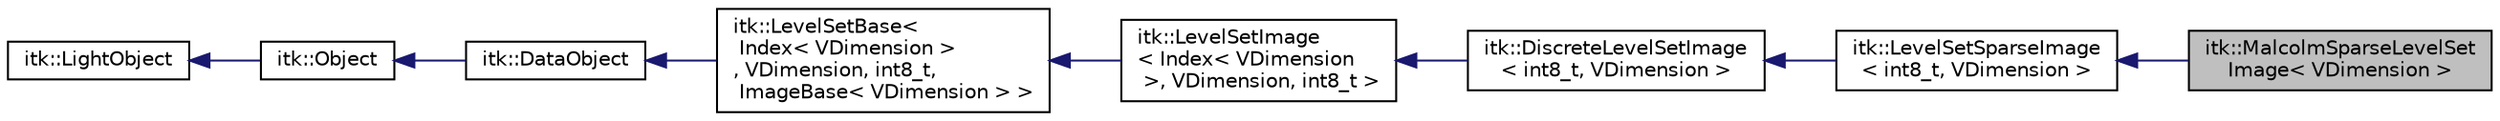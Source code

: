 digraph "itk::MalcolmSparseLevelSetImage&lt; VDimension &gt;"
{
 // LATEX_PDF_SIZE
  edge [fontname="Helvetica",fontsize="10",labelfontname="Helvetica",labelfontsize="10"];
  node [fontname="Helvetica",fontsize="10",shape=record];
  rankdir="LR";
  Node1 [label="itk::MalcolmSparseLevelSet\lImage\< VDimension \>",height=0.2,width=0.4,color="black", fillcolor="grey75", style="filled", fontcolor="black",tooltip="Derived class for the Malcolm representation of level-set function."];
  Node2 -> Node1 [dir="back",color="midnightblue",fontsize="10",style="solid",fontname="Helvetica"];
  Node2 [label="itk::LevelSetSparseImage\l\< int8_t, VDimension \>",height=0.2,width=0.4,color="black", fillcolor="white", style="filled",URL="$classitk_1_1LevelSetSparseImage.html",tooltip=" "];
  Node3 -> Node2 [dir="back",color="midnightblue",fontsize="10",style="solid",fontname="Helvetica"];
  Node3 [label="itk::DiscreteLevelSetImage\l\< int8_t, VDimension \>",height=0.2,width=0.4,color="black", fillcolor="white", style="filled",URL="$classitk_1_1DiscreteLevelSetImage.html",tooltip=" "];
  Node4 -> Node3 [dir="back",color="midnightblue",fontsize="10",style="solid",fontname="Helvetica"];
  Node4 [label="itk::LevelSetImage\l\< Index\< VDimension\l \>, VDimension, int8_t \>",height=0.2,width=0.4,color="black", fillcolor="white", style="filled",URL="$classitk_1_1LevelSetImage.html",tooltip=" "];
  Node5 -> Node4 [dir="back",color="midnightblue",fontsize="10",style="solid",fontname="Helvetica"];
  Node5 [label="itk::LevelSetBase\<\l Index\< VDimension \>\l, VDimension, int8_t,\l ImageBase\< VDimension \> \>",height=0.2,width=0.4,color="black", fillcolor="white", style="filled",URL="$classitk_1_1LevelSetBase.html",tooltip=" "];
  Node6 -> Node5 [dir="back",color="midnightblue",fontsize="10",style="solid",fontname="Helvetica"];
  Node6 [label="itk::DataObject",height=0.2,width=0.4,color="black", fillcolor="white", style="filled",URL="$classitk_1_1DataObject.html",tooltip="Base class for all data objects in ITK."];
  Node7 -> Node6 [dir="back",color="midnightblue",fontsize="10",style="solid",fontname="Helvetica"];
  Node7 [label="itk::Object",height=0.2,width=0.4,color="black", fillcolor="white", style="filled",URL="$classitk_1_1Object.html",tooltip="Base class for most ITK classes."];
  Node8 -> Node7 [dir="back",color="midnightblue",fontsize="10",style="solid",fontname="Helvetica"];
  Node8 [label="itk::LightObject",height=0.2,width=0.4,color="black", fillcolor="white", style="filled",URL="$classitk_1_1LightObject.html",tooltip="Light weight base class for most itk classes."];
}

